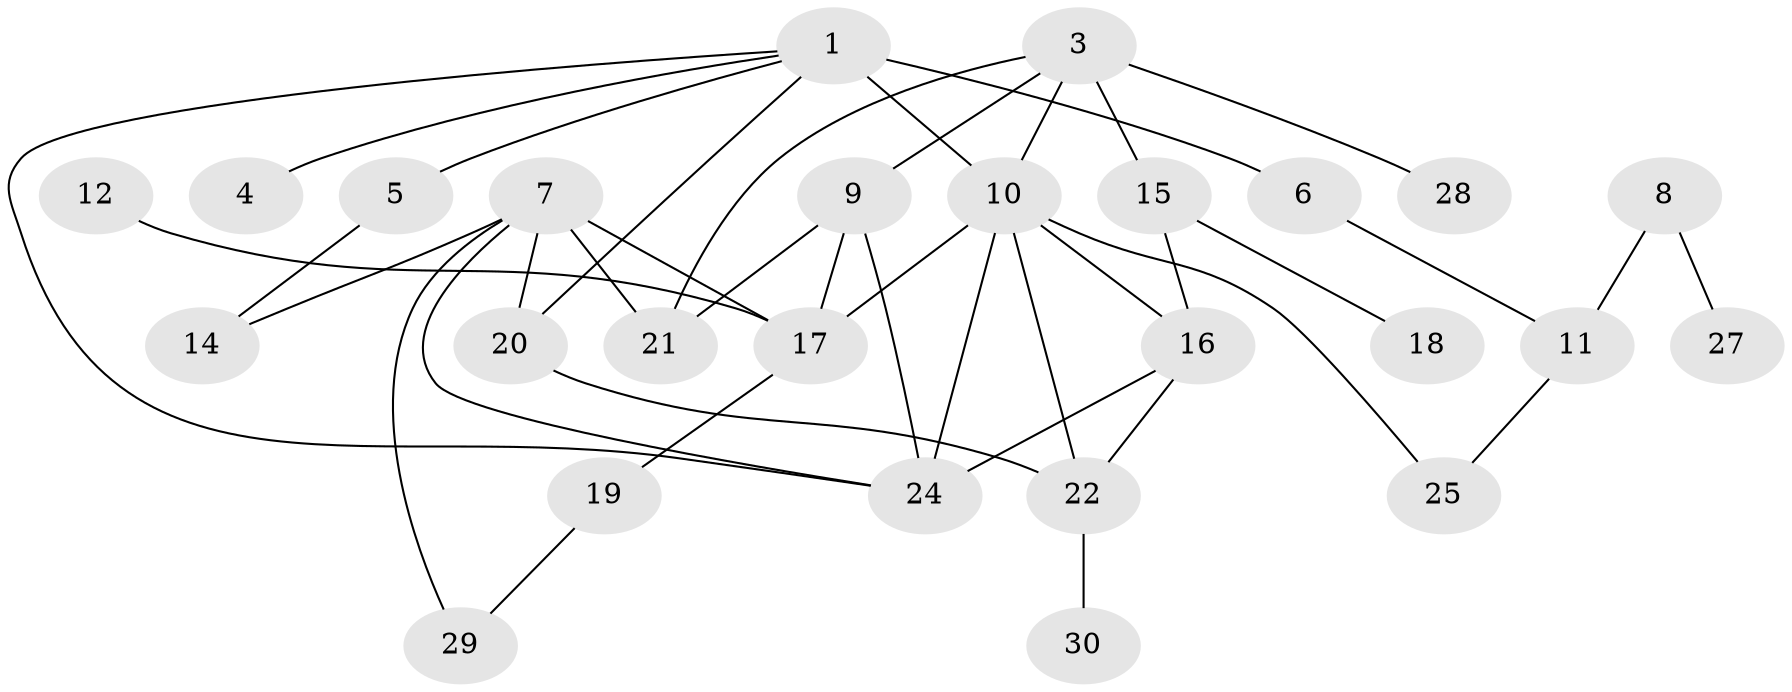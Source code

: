 // original degree distribution, {5: 0.09836065573770492, 0: 0.06557377049180328, 1: 0.21311475409836064, 2: 0.18032786885245902, 3: 0.3114754098360656, 4: 0.08196721311475409, 7: 0.03278688524590164, 6: 0.01639344262295082}
// Generated by graph-tools (version 1.1) at 2025/33/03/09/25 02:33:57]
// undirected, 26 vertices, 39 edges
graph export_dot {
graph [start="1"]
  node [color=gray90,style=filled];
  1;
  3;
  4;
  5;
  6;
  7;
  8;
  9;
  10;
  11;
  12;
  14;
  15;
  16;
  17;
  18;
  19;
  20;
  21;
  22;
  24;
  25;
  27;
  28;
  29;
  30;
  1 -- 4 [weight=1.0];
  1 -- 5 [weight=1.0];
  1 -- 6 [weight=1.0];
  1 -- 10 [weight=4.0];
  1 -- 20 [weight=2.0];
  1 -- 24 [weight=1.0];
  3 -- 9 [weight=2.0];
  3 -- 10 [weight=1.0];
  3 -- 15 [weight=3.0];
  3 -- 21 [weight=1.0];
  3 -- 28 [weight=1.0];
  5 -- 14 [weight=1.0];
  6 -- 11 [weight=1.0];
  7 -- 14 [weight=1.0];
  7 -- 17 [weight=1.0];
  7 -- 20 [weight=1.0];
  7 -- 21 [weight=1.0];
  7 -- 24 [weight=1.0];
  7 -- 29 [weight=1.0];
  8 -- 11 [weight=1.0];
  8 -- 27 [weight=1.0];
  9 -- 17 [weight=2.0];
  9 -- 21 [weight=1.0];
  9 -- 24 [weight=1.0];
  10 -- 16 [weight=1.0];
  10 -- 17 [weight=1.0];
  10 -- 22 [weight=2.0];
  10 -- 24 [weight=1.0];
  10 -- 25 [weight=1.0];
  11 -- 25 [weight=1.0];
  12 -- 17 [weight=1.0];
  15 -- 16 [weight=1.0];
  15 -- 18 [weight=1.0];
  16 -- 22 [weight=2.0];
  16 -- 24 [weight=1.0];
  17 -- 19 [weight=1.0];
  19 -- 29 [weight=1.0];
  20 -- 22 [weight=1.0];
  22 -- 30 [weight=1.0];
}
